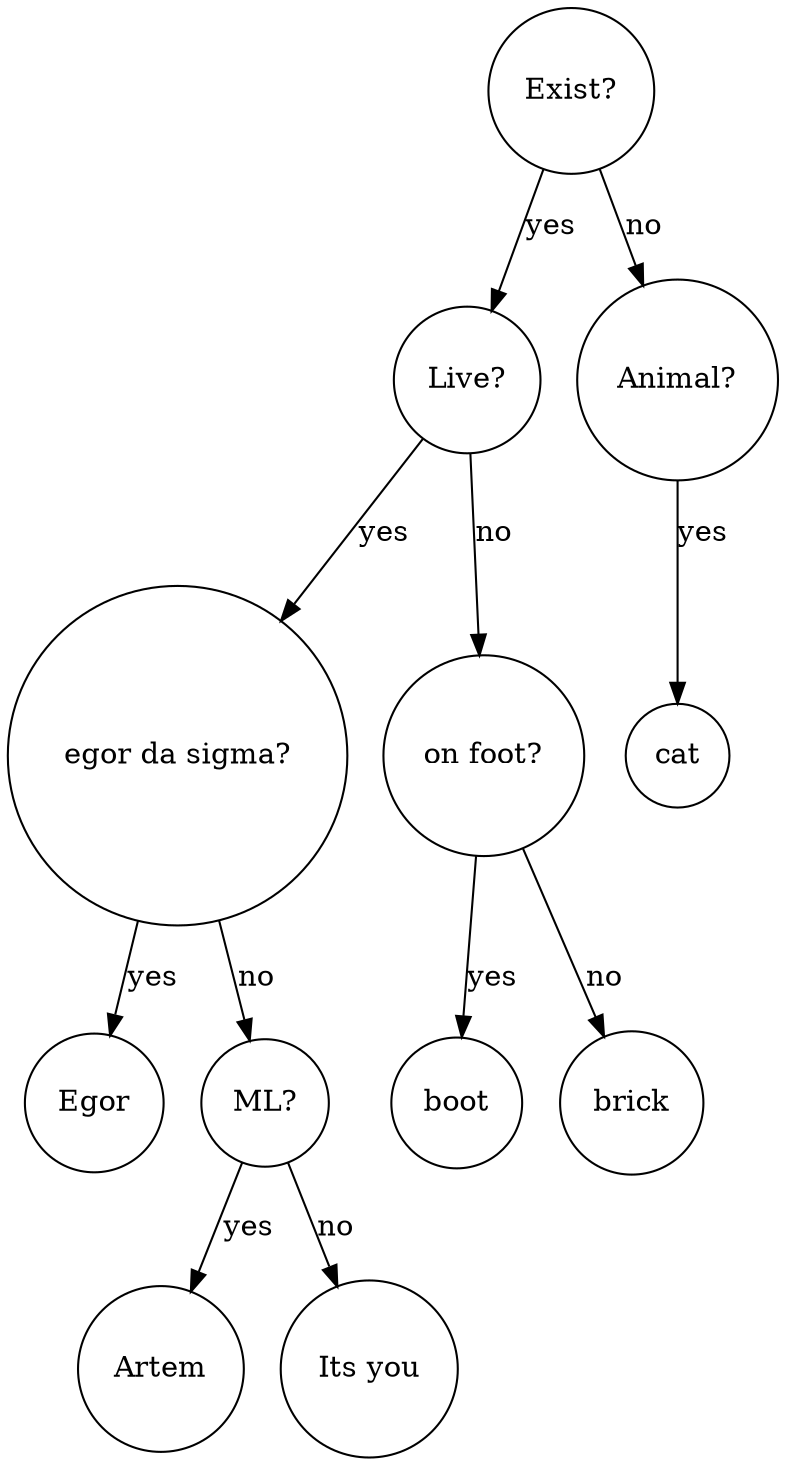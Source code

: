 digraph BST {
    node [shape=circle];
    "Exist?" -> "Live?" [label="yes"];
    "Exist?" -> "Animal?" [label="no"];
    "Live?" -> "egor da sigma?" [label="yes"];
    "Live?" -> "on foot?" [label="no"];
    "egor da sigma?" -> "Egor" [label="yes"];
    "egor da sigma?" -> "ML?" [label="no"];
    "ML?" -> "Artem" [label="yes"];
    "ML?" -> "Its you" [label="no"];
    "on foot?" -> "boot" [label="yes"];
    "on foot?" -> "brick" [label="no"];
    "Animal?" -> "cat" [label="yes"];
}
